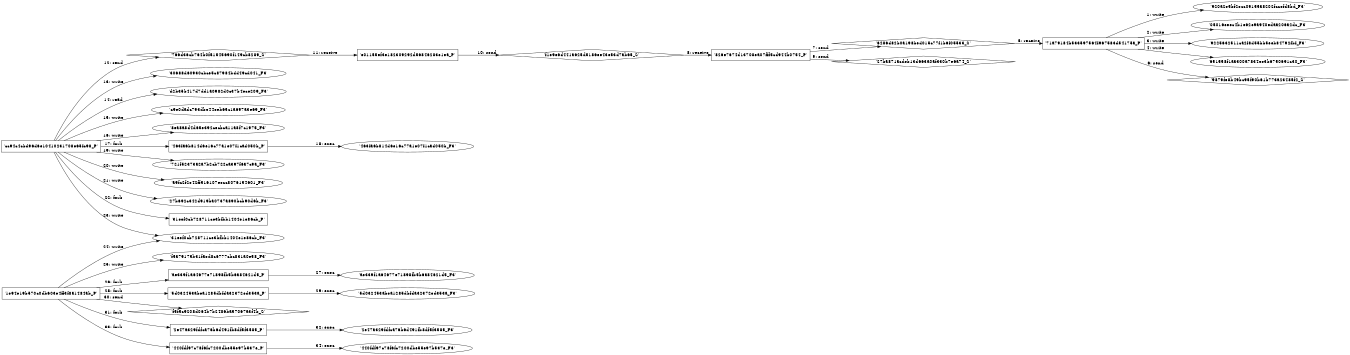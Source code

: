 digraph "D:\Learning\Paper\apt\基于CTI的攻击预警\Dataset\攻击图\ASGfromALLCTI\Threat Spotlight Kyle and Stan Malvertising Network Threatens Windows and Mac Users With Mutating Malware.dot" {
rankdir="LR"
size="9"
fixedsize="false"
splines="true"
nodesep=0.3
ranksep=0
fontsize=10
overlap="scalexy"
engine= "neato"
	"'920a2e5bf2ecc09155a8202fccefd8bd_F3'" [node_type=file shape=ellipse]
	"'71a79184b533597564f967583d54175a_P'" [node_type=Process shape=box]
	"'71a79184b533597564f967583d54175a_P'" -> "'920a2e5bf2ecc09155a8202fccefd8bd_F3'" [label="1: write"]
	"'05016eeec4b1e62e9a940edaa206a2dc_F3'" [node_type=file shape=ellipse]
	"'71a79184b533597564f967583d54175a_P'" [node_type=Process shape=box]
	"'71a79184b533597564f967583d54175a_P'" -> "'05016eeec4b1e62e9a940edaa206a2dc_F3'" [label="2: write"]
	"'9225632511ca2f8d55bb5eeb84792fbf_F3'" [node_type=file shape=ellipse]
	"'71a79184b533597564f967583d54175a_P'" [node_type=Process shape=box]
	"'71a79184b533597564f967583d54175a_P'" -> "'9225632511ca2f8d55bb5eeb84792fbf_F3'" [label="3: write"]
	"'651558f1aa300a7834ee3b6750691c30_F3'" [node_type=file shape=ellipse]
	"'71a79184b533597564f967583d54175a_P'" [node_type=Process shape=box]
	"'71a79184b533597564f967583d54175a_P'" -> "'651558f1aa300a7834ee3b6750691c30_F3'" [label="4: write"]
	"'71a79184b533597564f967583d54175a_P'" [node_type=Process shape=box]
	"'6286d82b0a198bed015c77f1b6f05533_S'" [node_type=Socket shape=diamond]
	"'6286d82b0a198bed015c77f1b6f05533_S'" -> "'71a79184b533597564f967583d54175a_P'" [label="5: receive"]
	"'9879fe8b49bc95f90b61b773a23485f2_S'" [node_type=Socket shape=diamond]
	"'71a79184b533597564f967583d54175a_P'" [node_type=Process shape=box]
	"'71a79184b533597564f967583d54175a_P'" -> "'9879fe8b49bc95f90b61b773a23485f2_S'" [label="6: send"]
	"'6286d82b0a198bed015c77f1b6f05533_S'" [node_type=Socket shape=diamond]
	"'826e7674d13708ea07fff5cd944b0754_P'" [node_type=Process shape=box]
	"'826e7674d13708ea07fff5cd944b0754_P'" -> "'6286d82b0a198bed015c77f1b6f05533_S'" [label="7: send"]
	"'826e7674d13708ea07fff5cd944b0754_P'" [node_type=Process shape=box]
	"'f1e9e6d441a625d5186ee43e53d7ab65_S'" [node_type=Socket shape=diamond]
	"'f1e9e6d441a625d5186ee43e53d7ab65_S'" -> "'826e7674d13708ea07fff5cd944b0754_P'" [label="8: receive"]
	"'27ba871acdeb13d663a0af330b7e6a74_S'" [node_type=Socket shape=diamond]
	"'826e7674d13708ea07fff5cd944b0754_P'" [node_type=Process shape=box]
	"'826e7674d13708ea07fff5cd944b0754_P'" -> "'27ba871acdeb13d663a0af330b7e6a74_S'" [label="9: send"]
	"'f1e9e6d441a625d5186ee43e53d7ab65_S'" [node_type=Socket shape=diamond]
	"'e01155ef3e182309292d56846283e1ea_P'" [node_type=Process shape=box]
	"'e01155ef3e182309292d56846283e1ea_P'" -> "'f1e9e6d441a625d5186ee43e53d7ab65_S'" [label="10: send"]
	"'e01155ef3e182309292d56846283e1ea_P'" [node_type=Process shape=box]
	"'766d36cb764b0f51545690f149cb8289_S'" [node_type=Socket shape=diamond]
	"'766d36cb764b0f51545690f149cb8289_S'" -> "'e01155ef3e182309292d56846283e1ea_P'" [label="11: receive"]
	"'766d36cb764b0f51545690f149cb8289_S'" [node_type=Socket shape=diamond]
	"'cc94c4cbd96d6e10410231708e65fc98_P'" [node_type=Process shape=box]
	"'cc94c4cbd96d6e10410231708e65fc98_P'" -> "'766d36cb764b0f51545690f149cb8289_S'" [label="12: send"]
	"'30688d60930cbce5c87984bdd49cd041_F3'" [node_type=file shape=ellipse]
	"'cc94c4cbd96d6e10410231708e65fc98_P'" [node_type=Process shape=box]
	"'cc94c4cbd96d6e10410231708e65fc98_P'" -> "'30688d60930cbce5c87984bdd49cd041_F3'" [label="13: write"]
	"'d2b35b417d7dd1a0982d0c37b4ece209_F3'" [node_type=file shape=ellipse]
	"'cc94c4cbd96d6e10410231708e65fc98_P'" [node_type=Process shape=box]
	"'cc94c4cbd96d6e10410231708e65fc98_P'" -> "'d2b35b417d7dd1a0982d0c37b4ece209_F3'" [label="14: read"]
	"'c9e0dadc793dbe44eeb65c1a697a3e69_F3'" [node_type=file shape=ellipse]
	"'cc94c4cbd96d6e10410231708e65fc98_P'" [node_type=Process shape=box]
	"'cc94c4cbd96d6e10410231708e65fc98_P'" -> "'c9e0dadc793dbe44eeb65c1a697a3e69_F3'" [label="15: write"]
	"'8ea8a8d4d65e392cecbca11a8f7c1975_F3'" [node_type=file shape=ellipse]
	"'cc94c4cbd96d6e10410231708e65fc98_P'" [node_type=Process shape=box]
	"'cc94c4cbd96d6e10410231708e65fc98_P'" -> "'8ea8a8d4d65e392cecbca11a8f7c1975_F3'" [label="16: write"]
	"'cc94c4cbd96d6e10410231708e65fc98_P'" [node_type=Process shape=box]
	"'463fa6b814d6e16c77a1e07f1cad050b_P'" [node_type=Process shape=box]
	"'cc94c4cbd96d6e10410231708e65fc98_P'" -> "'463fa6b814d6e16c77a1e07f1cad050b_P'" [label="17: fork"]
	"'463fa6b814d6e16c77a1e07f1cad050b_P'" [node_type=Process shape=box]
	"'463fa6b814d6e16c77a1e07f1cad050b_F3'" [node_type=File shape=ellipse]
	"'463fa6b814d6e16c77a1e07f1cad050b_P'" -> "'463fa6b814d6e16c77a1e07f1cad050b_F3'" [label="18: exec"]
	"'721f52373a2a7b2cb722ca397f6a7c9a_F3'" [node_type=file shape=ellipse]
	"'cc94c4cbd96d6e10410231708e65fc98_P'" [node_type=Process shape=box]
	"'cc94c4cbd96d6e10410231708e65fc98_P'" -> "'721f52373a2a7b2cb722ca397f6a7c9a_F3'" [label="19: write"]
	"'a9fc2f2e42ff516107eecc8076154601_F3'" [node_type=file shape=ellipse]
	"'cc94c4cbd96d6e10410231708e65fc98_P'" [node_type=Process shape=box]
	"'cc94c4cbd96d6e10410231708e65fc98_P'" -> "'a9fc2f2e42ff516107eecc8076154601_F3'" [label="20: write"]
	"'27b692c342d919ba0737a890bcb90d6b_F3'" [node_type=file shape=ellipse]
	"'cc94c4cbd96d6e10410231708e65fc98_P'" [node_type=Process shape=box]
	"'cc94c4cbd96d6e10410231708e65fc98_P'" -> "'27b692c342d919ba0737a890bcb90d6b_F3'" [label="21: write"]
	"'cc94c4cbd96d6e10410231708e65fc98_P'" [node_type=Process shape=box]
	"'31eef0cb728711ce3bfbb1404e1e86cb_P'" [node_type=Process shape=box]
	"'cc94c4cbd96d6e10410231708e65fc98_P'" -> "'31eef0cb728711ce3bfbb1404e1e86cb_P'" [label="22: fork"]
	"'31eef0cb728711ce3bfbb1404e1e86cb_F3'" [node_type=file shape=ellipse]
	"'cc94c4cbd96d6e10410231708e65fc98_P'" [node_type=Process shape=box]
	"'cc94c4cbd96d6e10410231708e65fc98_P'" -> "'31eef0cb728711ce3bfbb1404e1e86cb_F3'" [label="23: write"]
	"'31eef0cb728711ce3bfbb1404e1e86cb_F3'" [node_type=file shape=ellipse]
	"'1e94e19b570c0db603e4ff3f8a1484ab_P'" [node_type=Process shape=box]
	"'1e94e19b570c0db603e4ff3f8a1484ab_P'" -> "'31eef0cb728711ce3bfbb1404e1e86cb_F3'" [label="24: write"]
	"'f5a79175b31faed8c6777cbc831a0e58_F3'" [node_type=file shape=ellipse]
	"'1e94e19b570c0db603e4ff3f8a1484ab_P'" [node_type=Process shape=box]
	"'1e94e19b570c0db603e4ff3f8a1484ab_P'" -> "'f5a79175b31faed8c6777cbc831a0e58_F3'" [label="25: write"]
	"'1e94e19b570c0db603e4ff3f8a1484ab_P'" [node_type=Process shape=box]
	"'ae339f1a64677e71898fb5b6a84621d5_P'" [node_type=Process shape=box]
	"'1e94e19b570c0db603e4ff3f8a1484ab_P'" -> "'ae339f1a64677e71898fb5b6a84621d5_P'" [label="26: fork"]
	"'ae339f1a64677e71898fb5b6a84621d5_P'" [node_type=Process shape=box]
	"'ae339f1a64677e71898fb5b6a84621d5_F3'" [node_type=File shape=ellipse]
	"'ae339f1a64677e71898fb5b6a84621d5_P'" -> "'ae339f1a64677e71898fb5b6a84621d5_F3'" [label="27: exec"]
	"'1e94e19b570c0db603e4ff3f8a1484ab_P'" [node_type=Process shape=box]
	"'5d032453abea1285dbfda32372ed353a_P'" [node_type=Process shape=box]
	"'1e94e19b570c0db603e4ff3f8a1484ab_P'" -> "'5d032453abea1285dbfda32372ed353a_P'" [label="28: fork"]
	"'5d032453abea1285dbfda32372ed353a_P'" [node_type=Process shape=box]
	"'5d032453abea1285dbfda32372ed353a_F3'" [node_type=File shape=ellipse]
	"'5d032453abea1285dbfda32372ed353a_P'" -> "'5d032453abea1285dbfda32372ed353a_F3'" [label="29: exec"]
	"'f5f5c9208d064b7b2486ba57067a3f4b_S'" [node_type=Socket shape=diamond]
	"'1e94e19b570c0db603e4ff3f8a1484ab_P'" [node_type=Process shape=box]
	"'1e94e19b570c0db603e4ff3f8a1484ab_P'" -> "'f5f5c9208d064b7b2486ba57067a3f4b_S'" [label="30: send"]
	"'1e94e19b570c0db603e4ff3f8a1484ab_P'" [node_type=Process shape=box]
	"'2e47a329fdfca76b6d491fb8df5f3585_P'" [node_type=Process shape=box]
	"'1e94e19b570c0db603e4ff3f8a1484ab_P'" -> "'2e47a329fdfca76b6d491fb8df5f3585_P'" [label="31: fork"]
	"'2e47a329fdfca76b6d491fb8df5f3585_P'" [node_type=Process shape=box]
	"'2e47a329fdfca76b6d491fb8df5f3585_F3'" [node_type=File shape=ellipse]
	"'2e47a329fdfca76b6d491fb8df5f3585_P'" -> "'2e47a329fdfca76b6d491fb8df5f3585_F3'" [label="32: exec"]
	"'1e94e19b570c0db603e4ff3f8a1484ab_P'" [node_type=Process shape=box]
	"'440fdf97c78f6fc7200dbe55e97b537e_P'" [node_type=Process shape=box]
	"'1e94e19b570c0db603e4ff3f8a1484ab_P'" -> "'440fdf97c78f6fc7200dbe55e97b537e_P'" [label="33: fork"]
	"'440fdf97c78f6fc7200dbe55e97b537e_P'" [node_type=Process shape=box]
	"'440fdf97c78f6fc7200dbe55e97b537e_F3'" [node_type=File shape=ellipse]
	"'440fdf97c78f6fc7200dbe55e97b537e_P'" -> "'440fdf97c78f6fc7200dbe55e97b537e_F3'" [label="34: exec"]
}
